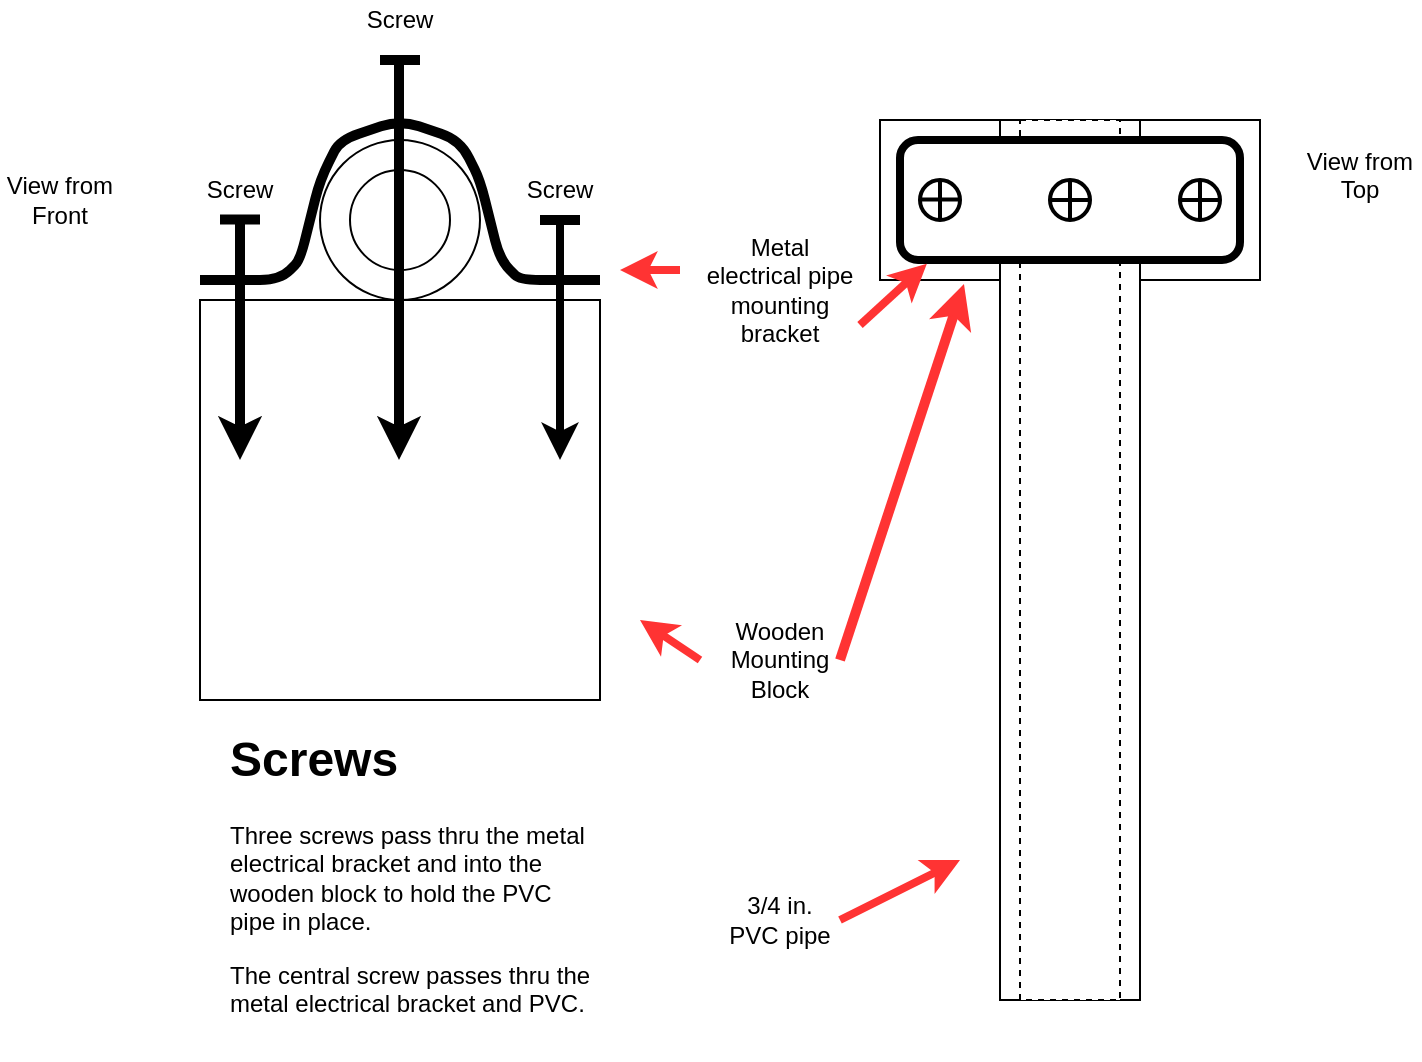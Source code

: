 <mxfile version="13.1.11" type="device"><diagram id="9YFc0hufXhfuyGFOS-A_" name="Page-1"><mxGraphModel dx="1422" dy="791" grid="1" gridSize="10" guides="1" tooltips="1" connect="1" arrows="1" fold="1" page="1" pageScale="1" pageWidth="850" pageHeight="1100" math="0" shadow="0"><root><mxCell id="0"/><mxCell id="1" parent="0"/><mxCell id="rEDsUMcBRNPPNAn24SAQ-1" value="" style="ellipse;whiteSpace=wrap;html=1;aspect=fixed;" vertex="1" parent="1"><mxGeometry x="240" y="440" width="80" height="80" as="geometry"/></mxCell><mxCell id="rEDsUMcBRNPPNAn24SAQ-2" value="" style="ellipse;whiteSpace=wrap;html=1;aspect=fixed;" vertex="1" parent="1"><mxGeometry x="255" y="455" width="50" height="50" as="geometry"/></mxCell><mxCell id="rEDsUMcBRNPPNAn24SAQ-3" value="" style="whiteSpace=wrap;html=1;aspect=fixed;" vertex="1" parent="1"><mxGeometry x="180" y="520" width="200" height="200" as="geometry"/></mxCell><mxCell id="rEDsUMcBRNPPNAn24SAQ-7" value="" style="endArrow=none;html=1;strokeWidth=5;" edge="1" parent="1"><mxGeometry width="50" height="50" relative="1" as="geometry"><mxPoint x="180" y="510" as="sourcePoint"/><mxPoint x="380" y="510" as="targetPoint"/><Array as="points"><mxPoint x="220" y="510"/><mxPoint x="230" y="500"/><mxPoint x="240" y="460"/><mxPoint x="250" y="440"/><mxPoint x="280" y="430"/><mxPoint x="310" y="440"/><mxPoint x="320" y="460"/><mxPoint x="330" y="500"/><mxPoint x="340" y="510"/></Array></mxGeometry></mxCell><mxCell id="rEDsUMcBRNPPNAn24SAQ-8" value="" style="endArrow=classic;html=1;strokeWidth=4;" edge="1" parent="1"><mxGeometry width="50" height="50" relative="1" as="geometry"><mxPoint x="360" y="480" as="sourcePoint"/><mxPoint x="360" y="600" as="targetPoint"/></mxGeometry></mxCell><mxCell id="rEDsUMcBRNPPNAn24SAQ-9" value="" style="endArrow=classic;html=1;strokeWidth=5;" edge="1" parent="1"><mxGeometry width="50" height="50" relative="1" as="geometry"><mxPoint x="200" y="480" as="sourcePoint"/><mxPoint x="200" y="600" as="targetPoint"/></mxGeometry></mxCell><mxCell id="rEDsUMcBRNPPNAn24SAQ-10" value="" style="endArrow=classic;html=1;strokeWidth=5;" edge="1" parent="1"><mxGeometry width="50" height="50" relative="1" as="geometry"><mxPoint x="279.5" y="400" as="sourcePoint"/><mxPoint x="279.5" y="600" as="targetPoint"/></mxGeometry></mxCell><mxCell id="rEDsUMcBRNPPNAn24SAQ-12" value="&lt;h1&gt;Screws&lt;br&gt;&lt;/h1&gt;&lt;p&gt;Three screws pass thru the metal electrical bracket and into the wooden block to hold the PVC pipe in place.&lt;/p&gt;&lt;p&gt;The central screw passes thru the metal electrical bracket and PVC.&lt;br&gt;&lt;/p&gt;" style="text;html=1;strokeColor=none;fillColor=none;spacing=5;spacingTop=-20;whiteSpace=wrap;overflow=hidden;rounded=0;" vertex="1" parent="1"><mxGeometry x="190" y="730" width="190" height="170" as="geometry"/></mxCell><mxCell id="rEDsUMcBRNPPNAn24SAQ-13" value="" style="rounded=0;whiteSpace=wrap;html=1;" vertex="1" parent="1"><mxGeometry x="520" y="430" width="190" height="80" as="geometry"/></mxCell><mxCell id="rEDsUMcBRNPPNAn24SAQ-15" value="" style="rounded=0;whiteSpace=wrap;html=1;" vertex="1" parent="1"><mxGeometry x="580" y="430" width="70" height="440" as="geometry"/></mxCell><mxCell id="rEDsUMcBRNPPNAn24SAQ-17" value="" style="rounded=0;whiteSpace=wrap;html=1;strokeWidth=1;dashed=1;" vertex="1" parent="1"><mxGeometry x="590" y="430" width="50" height="440" as="geometry"/></mxCell><mxCell id="rEDsUMcBRNPPNAn24SAQ-16" value="" style="rounded=1;whiteSpace=wrap;html=1;strokeWidth=4;" vertex="1" parent="1"><mxGeometry x="530" y="440" width="170" height="60" as="geometry"/></mxCell><mxCell id="rEDsUMcBRNPPNAn24SAQ-18" value="" style="endArrow=classic;html=1;strokeWidth=4;strokeColor=#FF3333;" edge="1" parent="1"><mxGeometry width="50" height="50" relative="1" as="geometry"><mxPoint x="430" y="700" as="sourcePoint"/><mxPoint x="400" y="680" as="targetPoint"/></mxGeometry></mxCell><mxCell id="rEDsUMcBRNPPNAn24SAQ-20" value="&lt;div&gt;Wooden &lt;br&gt;&lt;/div&gt;&lt;div&gt;Mounting Block&lt;br&gt;&lt;/div&gt;" style="text;html=1;strokeColor=none;fillColor=none;align=center;verticalAlign=middle;whiteSpace=wrap;rounded=0;dashed=1;" vertex="1" parent="1"><mxGeometry x="440" y="680" width="60" height="40" as="geometry"/></mxCell><mxCell id="rEDsUMcBRNPPNAn24SAQ-21" value="" style="endArrow=classic;html=1;strokeColor=#FF3333;strokeWidth=4;exitX=1;exitY=0.5;exitDx=0;exitDy=0;" edge="1" parent="1" source="rEDsUMcBRNPPNAn24SAQ-22"><mxGeometry width="50" height="50" relative="1" as="geometry"><mxPoint x="530" y="820" as="sourcePoint"/><mxPoint x="560" y="800" as="targetPoint"/></mxGeometry></mxCell><mxCell id="rEDsUMcBRNPPNAn24SAQ-22" value="3/4 in. PVC pipe" style="text;html=1;strokeColor=none;fillColor=none;align=center;verticalAlign=middle;whiteSpace=wrap;rounded=0;dashed=1;" vertex="1" parent="1"><mxGeometry x="440" y="810" width="60" height="40" as="geometry"/></mxCell><mxCell id="rEDsUMcBRNPPNAn24SAQ-23" value="" style="endArrow=classic;html=1;strokeColor=#FF3333;strokeWidth=4;" edge="1" parent="1"><mxGeometry width="50" height="50" relative="1" as="geometry"><mxPoint x="420" y="505" as="sourcePoint"/><mxPoint x="390" y="505" as="targetPoint"/></mxGeometry></mxCell><mxCell id="rEDsUMcBRNPPNAn24SAQ-24" value="Metal electrical pipe mounting bracket" style="text;html=1;strokeColor=none;fillColor=none;align=center;verticalAlign=middle;whiteSpace=wrap;rounded=0;dashed=1;" vertex="1" parent="1"><mxGeometry x="430" y="480" width="80" height="70" as="geometry"/></mxCell><mxCell id="rEDsUMcBRNPPNAn24SAQ-26" value="" style="endArrow=classic;html=1;strokeColor=#FF3333;strokeWidth=4;entryX=0.079;entryY=1.032;entryDx=0;entryDy=0;entryPerimeter=0;exitX=1;exitY=0.75;exitDx=0;exitDy=0;" edge="1" parent="1" source="rEDsUMcBRNPPNAn24SAQ-24" target="rEDsUMcBRNPPNAn24SAQ-16"><mxGeometry width="50" height="50" relative="1" as="geometry"><mxPoint x="530" y="540" as="sourcePoint"/><mxPoint x="500" y="460" as="targetPoint"/></mxGeometry></mxCell><mxCell id="rEDsUMcBRNPPNAn24SAQ-29" value="" style="ellipse;whiteSpace=wrap;html=1;aspect=fixed;strokeWidth=2;" vertex="1" parent="1"><mxGeometry x="540" y="460" width="20" height="20" as="geometry"/></mxCell><mxCell id="rEDsUMcBRNPPNAn24SAQ-30" value="" style="ellipse;whiteSpace=wrap;html=1;aspect=fixed;strokeWidth=2;" vertex="1" parent="1"><mxGeometry x="670" y="460" width="20" height="20" as="geometry"/></mxCell><mxCell id="rEDsUMcBRNPPNAn24SAQ-31" value="" style="ellipse;whiteSpace=wrap;html=1;aspect=fixed;strokeWidth=2;" vertex="1" parent="1"><mxGeometry x="605" y="460" width="20" height="20" as="geometry"/></mxCell><mxCell id="rEDsUMcBRNPPNAn24SAQ-33" value="" style="endArrow=none;html=1;strokeColor=#000000;strokeWidth=2;" edge="1" parent="1"><mxGeometry width="50" height="50" relative="1" as="geometry"><mxPoint x="540" y="469.8" as="sourcePoint"/><mxPoint x="560" y="469.8" as="targetPoint"/></mxGeometry></mxCell><mxCell id="rEDsUMcBRNPPNAn24SAQ-34" value="" style="endArrow=none;html=1;strokeColor=#000000;strokeWidth=2;exitX=0;exitY=0.5;exitDx=0;exitDy=0;entryX=1;entryY=0.5;entryDx=0;entryDy=0;" edge="1" parent="1" source="rEDsUMcBRNPPNAn24SAQ-31" target="rEDsUMcBRNPPNAn24SAQ-31"><mxGeometry width="50" height="50" relative="1" as="geometry"><mxPoint x="560" y="580" as="sourcePoint"/><mxPoint x="610" y="530" as="targetPoint"/></mxGeometry></mxCell><mxCell id="rEDsUMcBRNPPNAn24SAQ-35" value="" style="endArrow=none;html=1;strokeColor=#000000;strokeWidth=2;entryX=1;entryY=0.5;entryDx=0;entryDy=0;exitX=0;exitY=0.5;exitDx=0;exitDy=0;" edge="1" parent="1" source="rEDsUMcBRNPPNAn24SAQ-30" target="rEDsUMcBRNPPNAn24SAQ-30"><mxGeometry width="50" height="50" relative="1" as="geometry"><mxPoint x="560" y="580" as="sourcePoint"/><mxPoint x="610" y="530" as="targetPoint"/></mxGeometry></mxCell><mxCell id="rEDsUMcBRNPPNAn24SAQ-36" value="" style="endArrow=none;html=1;strokeColor=#000000;strokeWidth=2;entryX=0.5;entryY=0;entryDx=0;entryDy=0;exitX=0.5;exitY=1;exitDx=0;exitDy=0;" edge="1" parent="1" source="rEDsUMcBRNPPNAn24SAQ-29" target="rEDsUMcBRNPPNAn24SAQ-29"><mxGeometry width="50" height="50" relative="1" as="geometry"><mxPoint x="560" y="580" as="sourcePoint"/><mxPoint x="610" y="530" as="targetPoint"/></mxGeometry></mxCell><mxCell id="rEDsUMcBRNPPNAn24SAQ-37" value="" style="endArrow=none;html=1;strokeColor=#000000;strokeWidth=2;entryX=0.5;entryY=0;entryDx=0;entryDy=0;exitX=0.5;exitY=1;exitDx=0;exitDy=0;" edge="1" parent="1" source="rEDsUMcBRNPPNAn24SAQ-31" target="rEDsUMcBRNPPNAn24SAQ-31"><mxGeometry width="50" height="50" relative="1" as="geometry"><mxPoint x="560" y="580" as="sourcePoint"/><mxPoint x="610" y="530" as="targetPoint"/></mxGeometry></mxCell><mxCell id="rEDsUMcBRNPPNAn24SAQ-38" value="" style="endArrow=none;html=1;strokeColor=#000000;strokeWidth=2;entryX=0.5;entryY=0;entryDx=0;entryDy=0;exitX=0.5;exitY=1;exitDx=0;exitDy=0;" edge="1" parent="1" source="rEDsUMcBRNPPNAn24SAQ-30" target="rEDsUMcBRNPPNAn24SAQ-30"><mxGeometry width="50" height="50" relative="1" as="geometry"><mxPoint x="560" y="580" as="sourcePoint"/><mxPoint x="610" y="530" as="targetPoint"/></mxGeometry></mxCell><mxCell id="rEDsUMcBRNPPNAn24SAQ-40" value="" style="endArrow=none;html=1;strokeColor=#000000;strokeWidth=5;" edge="1" parent="1"><mxGeometry width="50" height="50" relative="1" as="geometry"><mxPoint x="190" y="479.77" as="sourcePoint"/><mxPoint x="210" y="479.77" as="targetPoint"/></mxGeometry></mxCell><mxCell id="rEDsUMcBRNPPNAn24SAQ-41" value="" style="endArrow=none;html=1;strokeColor=#000000;strokeWidth=5;" edge="1" parent="1"><mxGeometry width="50" height="50" relative="1" as="geometry"><mxPoint x="270" y="400" as="sourcePoint"/><mxPoint x="290" y="400" as="targetPoint"/></mxGeometry></mxCell><mxCell id="rEDsUMcBRNPPNAn24SAQ-42" value="" style="endArrow=none;html=1;strokeColor=#000000;strokeWidth=5;" edge="1" parent="1"><mxGeometry width="50" height="50" relative="1" as="geometry"><mxPoint x="350" y="480" as="sourcePoint"/><mxPoint x="370" y="480" as="targetPoint"/></mxGeometry></mxCell><mxCell id="rEDsUMcBRNPPNAn24SAQ-43" value="View from Front" style="text;html=1;strokeColor=none;fillColor=none;align=center;verticalAlign=middle;whiteSpace=wrap;rounded=0;" vertex="1" parent="1"><mxGeometry x="80" y="445" width="60" height="50" as="geometry"/></mxCell><mxCell id="rEDsUMcBRNPPNAn24SAQ-44" value="&lt;div&gt;View from &lt;br&gt;&lt;/div&gt;&lt;div&gt;Top&lt;/div&gt;&lt;div&gt;&lt;br&gt;&lt;/div&gt;" style="text;html=1;strokeColor=none;fillColor=none;align=center;verticalAlign=middle;whiteSpace=wrap;rounded=0;" vertex="1" parent="1"><mxGeometry x="730" y="440" width="60" height="50" as="geometry"/></mxCell><mxCell id="rEDsUMcBRNPPNAn24SAQ-46" value="Screw" style="text;html=1;strokeColor=none;fillColor=none;align=center;verticalAlign=middle;whiteSpace=wrap;rounded=0;" vertex="1" parent="1"><mxGeometry x="260" y="370" width="40" height="20" as="geometry"/></mxCell><mxCell id="rEDsUMcBRNPPNAn24SAQ-47" value="Screw" style="text;html=1;strokeColor=none;fillColor=none;align=center;verticalAlign=middle;whiteSpace=wrap;rounded=0;" vertex="1" parent="1"><mxGeometry x="180" y="455" width="40" height="20" as="geometry"/></mxCell><mxCell id="rEDsUMcBRNPPNAn24SAQ-48" value="Screw" style="text;html=1;strokeColor=none;fillColor=none;align=center;verticalAlign=middle;whiteSpace=wrap;rounded=0;" vertex="1" parent="1"><mxGeometry x="340" y="455" width="40" height="20" as="geometry"/></mxCell><mxCell id="rEDsUMcBRNPPNAn24SAQ-49" value="" style="endArrow=classic;html=1;strokeColor=#FF3333;strokeWidth=5;exitX=1;exitY=0.5;exitDx=0;exitDy=0;entryX=0.221;entryY=1.025;entryDx=0;entryDy=0;entryPerimeter=0;" edge="1" parent="1" source="rEDsUMcBRNPPNAn24SAQ-20" target="rEDsUMcBRNPPNAn24SAQ-13"><mxGeometry width="50" height="50" relative="1" as="geometry"><mxPoint x="270" y="480" as="sourcePoint"/><mxPoint x="570" y="520" as="targetPoint"/></mxGeometry></mxCell></root></mxGraphModel></diagram></mxfile>